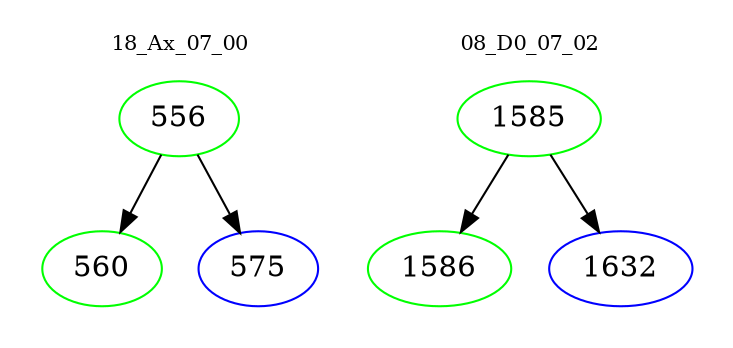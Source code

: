 digraph{
subgraph cluster_0 {
color = white
label = "18_Ax_07_00";
fontsize=10;
T0_556 [label="556", color="green"]
T0_556 -> T0_560 [color="black"]
T0_560 [label="560", color="green"]
T0_556 -> T0_575 [color="black"]
T0_575 [label="575", color="blue"]
}
subgraph cluster_1 {
color = white
label = "08_D0_07_02";
fontsize=10;
T1_1585 [label="1585", color="green"]
T1_1585 -> T1_1586 [color="black"]
T1_1586 [label="1586", color="green"]
T1_1585 -> T1_1632 [color="black"]
T1_1632 [label="1632", color="blue"]
}
}
